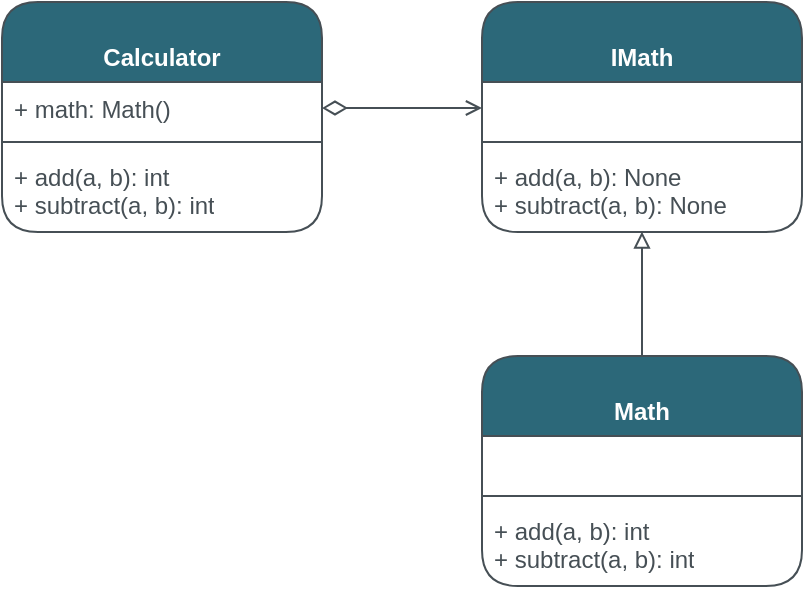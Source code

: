 <mxfile version="21.7.5" type="device">
  <diagram id="C5RBs43oDa-KdzZeNtuy" name="Page-1">
    <mxGraphModel dx="1402" dy="804" grid="0" gridSize="10" guides="1" tooltips="1" connect="1" arrows="1" fold="1" page="1" pageScale="1" pageWidth="827" pageHeight="1169" math="0" shadow="0">
      <root>
        <mxCell id="WIyWlLk6GJQsqaUBKTNV-0" />
        <mxCell id="WIyWlLk6GJQsqaUBKTNV-1" parent="WIyWlLk6GJQsqaUBKTNV-0" />
        <mxCell id="tw6A6XU--vAwcZ3afUkT-0" value="&lt;br&gt;IMath" style="swimlane;fontStyle=1;align=center;verticalAlign=top;childLayout=stackLayout;horizontal=1;startSize=40;horizontalStack=0;resizeParent=1;resizeParentMax=0;resizeLast=0;collapsible=1;marginBottom=0;whiteSpace=wrap;html=1;strokeColor=#464F55;fontColor=#FFFFFF;fillColor=#2C6879;rounded=1;labelBackgroundColor=none;" parent="WIyWlLk6GJQsqaUBKTNV-1" vertex="1">
          <mxGeometry x="407" y="346" width="160" height="115" as="geometry">
            <mxRectangle x="330" y="270" width="120" height="40" as="alternateBounds" />
          </mxGeometry>
        </mxCell>
        <mxCell id="tw6A6XU--vAwcZ3afUkT-1" value="&amp;nbsp;" style="text;strokeColor=none;fillColor=none;align=left;verticalAlign=top;spacingLeft=4;spacingRight=4;overflow=hidden;rotatable=0;points=[[0,0.5],[1,0.5]];portConstraint=eastwest;whiteSpace=wrap;html=1;fontColor=#464F55;rounded=1;labelBackgroundColor=none;" parent="tw6A6XU--vAwcZ3afUkT-0" vertex="1">
          <mxGeometry y="40" width="160" height="26" as="geometry" />
        </mxCell>
        <mxCell id="tw6A6XU--vAwcZ3afUkT-2" value="" style="line;strokeWidth=1;fillColor=none;align=left;verticalAlign=middle;spacingTop=-1;spacingLeft=3;spacingRight=3;rotatable=0;labelPosition=right;points=[];portConstraint=eastwest;strokeColor=#464F55;fontColor=#1A1A1A;rounded=1;labelBackgroundColor=none;" parent="tw6A6XU--vAwcZ3afUkT-0" vertex="1">
          <mxGeometry y="66" width="160" height="8" as="geometry" />
        </mxCell>
        <mxCell id="tw6A6XU--vAwcZ3afUkT-3" value="+ add(a, b): None&lt;br&gt;+ subtract(a, b): None" style="text;strokeColor=none;fillColor=none;align=left;verticalAlign=top;spacingLeft=4;spacingRight=4;overflow=hidden;rotatable=0;points=[[0,0.5],[1,0.5]];portConstraint=eastwest;whiteSpace=wrap;html=1;fontColor=#464F55;rounded=1;labelBackgroundColor=none;" parent="tw6A6XU--vAwcZ3afUkT-0" vertex="1">
          <mxGeometry y="74" width="160" height="41" as="geometry" />
        </mxCell>
        <mxCell id="uNjcbFg-0c2UX1hY1UqT-0" value="&lt;br&gt;Calculator" style="swimlane;fontStyle=1;align=center;verticalAlign=top;childLayout=stackLayout;horizontal=1;startSize=40;horizontalStack=0;resizeParent=1;resizeParentMax=0;resizeLast=0;collapsible=1;marginBottom=0;whiteSpace=wrap;html=1;strokeColor=#464F55;fontColor=#FFFFFF;fillColor=#2C6879;rounded=1;labelBackgroundColor=none;" parent="WIyWlLk6GJQsqaUBKTNV-1" vertex="1">
          <mxGeometry x="167" y="346" width="160" height="115" as="geometry">
            <mxRectangle x="330" y="270" width="120" height="40" as="alternateBounds" />
          </mxGeometry>
        </mxCell>
        <mxCell id="uNjcbFg-0c2UX1hY1UqT-1" value="+ math: Math()" style="text;strokeColor=none;fillColor=none;align=left;verticalAlign=top;spacingLeft=4;spacingRight=4;overflow=hidden;rotatable=0;points=[[0,0.5],[1,0.5]];portConstraint=eastwest;whiteSpace=wrap;html=1;fontColor=#464F55;rounded=1;labelBackgroundColor=none;" parent="uNjcbFg-0c2UX1hY1UqT-0" vertex="1">
          <mxGeometry y="40" width="160" height="26" as="geometry" />
        </mxCell>
        <mxCell id="uNjcbFg-0c2UX1hY1UqT-2" value="" style="line;strokeWidth=1;fillColor=none;align=left;verticalAlign=middle;spacingTop=-1;spacingLeft=3;spacingRight=3;rotatable=0;labelPosition=right;points=[];portConstraint=eastwest;strokeColor=#464F55;fontColor=#1A1A1A;rounded=1;labelBackgroundColor=none;" parent="uNjcbFg-0c2UX1hY1UqT-0" vertex="1">
          <mxGeometry y="66" width="160" height="8" as="geometry" />
        </mxCell>
        <mxCell id="uNjcbFg-0c2UX1hY1UqT-3" value="+ add(a, b): int&lt;br&gt;+ subtract(a, b): int&lt;br&gt;" style="text;strokeColor=none;fillColor=none;align=left;verticalAlign=top;spacingLeft=4;spacingRight=4;overflow=hidden;rotatable=0;points=[[0,0.5],[1,0.5]];portConstraint=eastwest;whiteSpace=wrap;html=1;fontColor=#464F55;rounded=1;labelBackgroundColor=none;" parent="uNjcbFg-0c2UX1hY1UqT-0" vertex="1">
          <mxGeometry y="74" width="160" height="41" as="geometry" />
        </mxCell>
        <mxCell id="aLhv9vAaB8h6-qsdooOi-4" style="edgeStyle=orthogonalEdgeStyle;rounded=0;orthogonalLoop=1;jettySize=auto;html=1;entryX=0.5;entryY=1.024;entryDx=0;entryDy=0;entryPerimeter=0;endArrow=block;endFill=0;strokeColor=#FFFFFF;" edge="1" parent="WIyWlLk6GJQsqaUBKTNV-1" source="aLhv9vAaB8h6-qsdooOi-0" target="tw6A6XU--vAwcZ3afUkT-3">
          <mxGeometry relative="1" as="geometry" />
        </mxCell>
        <mxCell id="aLhv9vAaB8h6-qsdooOi-5" style="edgeStyle=orthogonalEdgeStyle;rounded=0;orthogonalLoop=1;jettySize=auto;html=1;entryX=0.5;entryY=0.995;entryDx=0;entryDy=0;entryPerimeter=0;endArrow=block;endFill=0;strokeColor=#464F55;" edge="1" parent="WIyWlLk6GJQsqaUBKTNV-1" source="aLhv9vAaB8h6-qsdooOi-0" target="tw6A6XU--vAwcZ3afUkT-3">
          <mxGeometry relative="1" as="geometry">
            <mxPoint x="487" y="478" as="targetPoint" />
          </mxGeometry>
        </mxCell>
        <mxCell id="aLhv9vAaB8h6-qsdooOi-0" value="&lt;br&gt;Math" style="swimlane;fontStyle=1;align=center;verticalAlign=top;childLayout=stackLayout;horizontal=1;startSize=40;horizontalStack=0;resizeParent=1;resizeParentMax=0;resizeLast=0;collapsible=1;marginBottom=0;whiteSpace=wrap;html=1;strokeColor=#464F55;fontColor=#FFFFFF;fillColor=#2C6879;rounded=1;labelBackgroundColor=none;" vertex="1" parent="WIyWlLk6GJQsqaUBKTNV-1">
          <mxGeometry x="407" y="523" width="160" height="115" as="geometry">
            <mxRectangle x="330" y="270" width="120" height="40" as="alternateBounds" />
          </mxGeometry>
        </mxCell>
        <mxCell id="aLhv9vAaB8h6-qsdooOi-1" value="&amp;nbsp;" style="text;strokeColor=none;fillColor=none;align=left;verticalAlign=top;spacingLeft=4;spacingRight=4;overflow=hidden;rotatable=0;points=[[0,0.5],[1,0.5]];portConstraint=eastwest;whiteSpace=wrap;html=1;fontColor=#464F55;rounded=1;labelBackgroundColor=none;" vertex="1" parent="aLhv9vAaB8h6-qsdooOi-0">
          <mxGeometry y="40" width="160" height="26" as="geometry" />
        </mxCell>
        <mxCell id="aLhv9vAaB8h6-qsdooOi-2" value="" style="line;strokeWidth=1;fillColor=none;align=left;verticalAlign=middle;spacingTop=-1;spacingLeft=3;spacingRight=3;rotatable=0;labelPosition=right;points=[];portConstraint=eastwest;strokeColor=#464F55;fontColor=#1A1A1A;rounded=1;labelBackgroundColor=none;" vertex="1" parent="aLhv9vAaB8h6-qsdooOi-0">
          <mxGeometry y="66" width="160" height="8" as="geometry" />
        </mxCell>
        <mxCell id="aLhv9vAaB8h6-qsdooOi-3" value="+ add(a, b): int&lt;br&gt;+ subtract(a, b): int&lt;br&gt;" style="text;strokeColor=none;fillColor=none;align=left;verticalAlign=top;spacingLeft=4;spacingRight=4;overflow=hidden;rotatable=0;points=[[0,0.5],[1,0.5]];portConstraint=eastwest;whiteSpace=wrap;html=1;fontColor=#464F55;rounded=1;labelBackgroundColor=none;" vertex="1" parent="aLhv9vAaB8h6-qsdooOi-0">
          <mxGeometry y="74" width="160" height="41" as="geometry" />
        </mxCell>
        <mxCell id="aLhv9vAaB8h6-qsdooOi-7" style="edgeStyle=orthogonalEdgeStyle;rounded=0;orthogonalLoop=1;jettySize=auto;html=1;entryX=0;entryY=0.5;entryDx=0;entryDy=0;endArrow=open;endFill=0;strokeColor=#464F55;startArrow=diamondThin;startFill=0;endSize=6;startSize=10;" edge="1" parent="WIyWlLk6GJQsqaUBKTNV-1" source="uNjcbFg-0c2UX1hY1UqT-1" target="tw6A6XU--vAwcZ3afUkT-1">
          <mxGeometry relative="1" as="geometry">
            <mxPoint x="402.837" y="399.0" as="targetPoint" />
          </mxGeometry>
        </mxCell>
      </root>
    </mxGraphModel>
  </diagram>
</mxfile>
